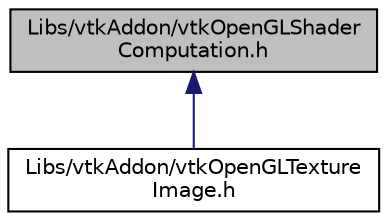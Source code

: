 digraph "Libs/vtkAddon/vtkOpenGLShaderComputation.h"
{
  bgcolor="transparent";
  edge [fontname="Helvetica",fontsize="10",labelfontname="Helvetica",labelfontsize="10"];
  node [fontname="Helvetica",fontsize="10",shape=record];
  Node8 [label="Libs/vtkAddon/vtkOpenGLShader\lComputation.h",height=0.2,width=0.4,color="black", fillcolor="grey75", style="filled", fontcolor="black"];
  Node8 -> Node9 [dir="back",color="midnightblue",fontsize="10",style="solid",fontname="Helvetica"];
  Node9 [label="Libs/vtkAddon/vtkOpenGLTexture\lImage.h",height=0.2,width=0.4,color="black",URL="$vtkOpenGLTextureImage_8h.html"];
}
